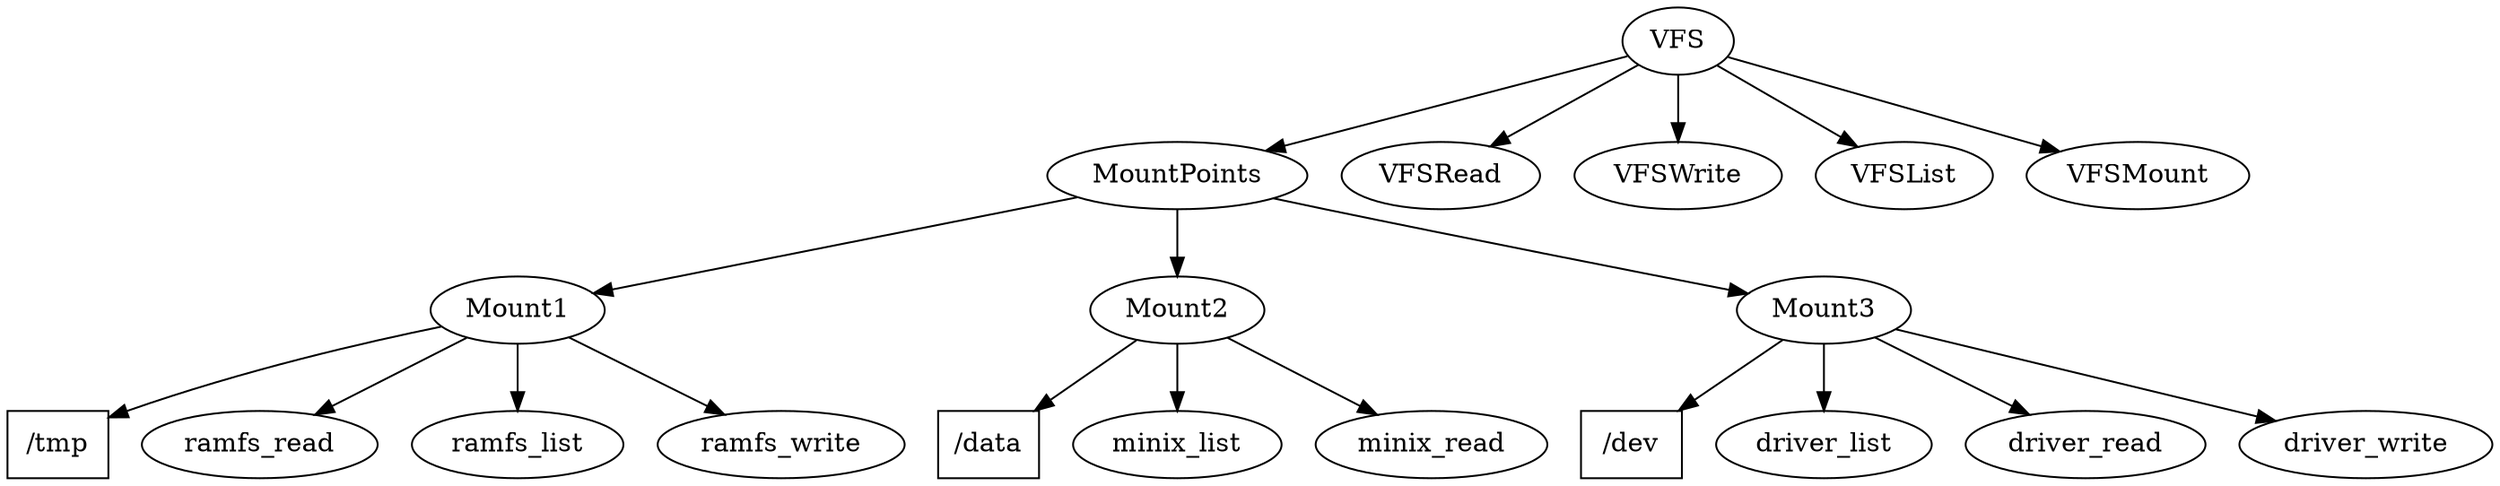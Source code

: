 digraph G {
    VFS -> MountPoints;

    VFS -> VFSRead;
    VFS -> VFSWrite;
    VFS -> VFSList;
    VFS -> VFSMount;

    MountPoints -> Mount1;
    MountPoints -> Mount2;
    MountPoints -> Mount3;

    Mount1Name [label="/tmp", shape=box];
    Mount1Read [label=ramfs_read];
    Mount1List [label=ramfs_list];
    Mount1Write [label=ramfs_write];
    Mount1 -> Mount1Name;
    Mount1 -> Mount1Read;
    Mount1 -> Mount1List;
    Mount1 -> Mount1Write;

    Mount2Name [label="/data", shape=box];
    Mount2List [label=minix_list];
    Mount2Read [label=minix_read];
    Mount2 -> Mount2Name;
    Mount2 -> Mount2Read;
    Mount2 -> Mount2List;

    Mount3Name [label="/dev", shape=box];
    Mount3List [label=driver_list];
    Mount3Read [label=driver_read];
    Mount3Write [label=driver_write];
    Mount3 -> Mount3Name;
    Mount3 -> Mount3Read;
    Mount3 -> Mount3List;
    Mount3 -> Mount3Write;
}